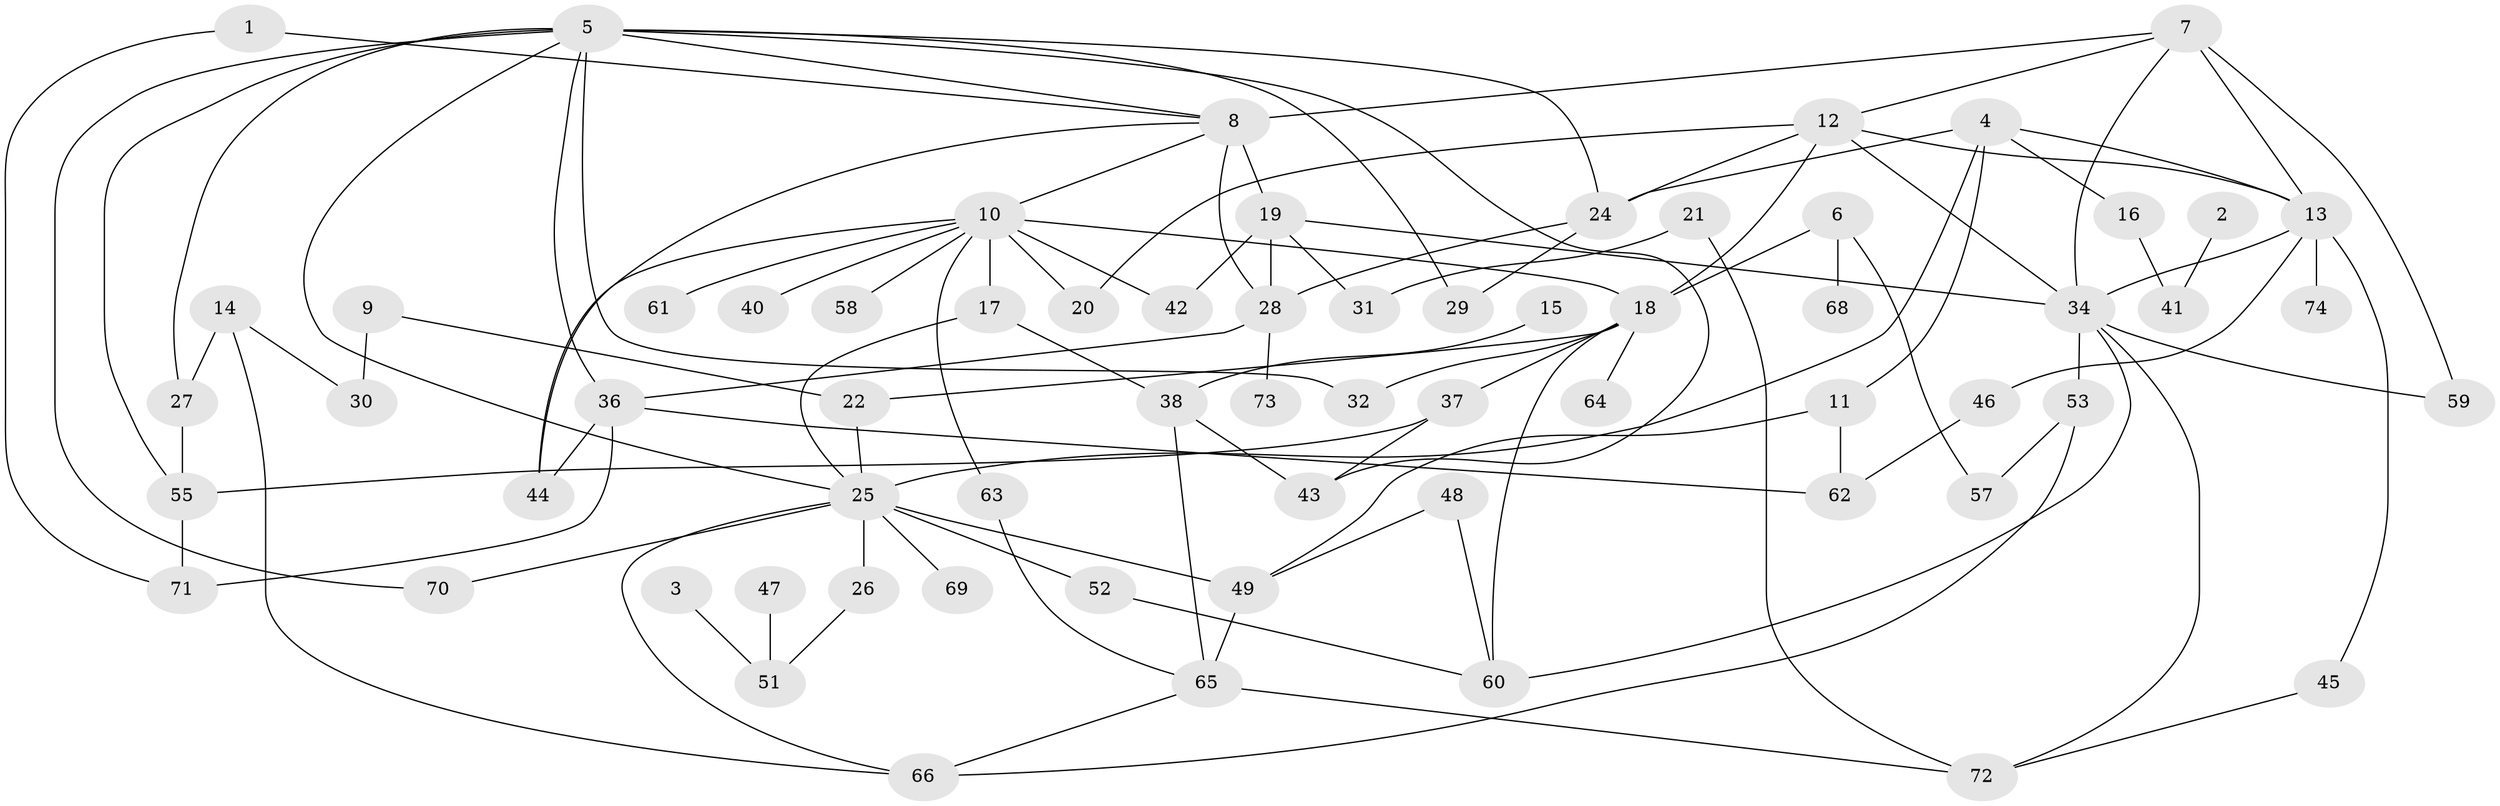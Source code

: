 // original degree distribution, {3: 0.20945945945945946, 1: 0.1891891891891892, 2: 0.30405405405405406, 6: 0.02702702702702703, 4: 0.16891891891891891, 5: 0.033783783783783786, 0: 0.0472972972972973, 8: 0.006756756756756757, 7: 0.013513513513513514}
// Generated by graph-tools (version 1.1) at 2025/33/03/09/25 02:33:37]
// undirected, 66 vertices, 108 edges
graph export_dot {
graph [start="1"]
  node [color=gray90,style=filled];
  1;
  2;
  3;
  4;
  5;
  6;
  7;
  8;
  9;
  10;
  11;
  12;
  13;
  14;
  15;
  16;
  17;
  18;
  19;
  20;
  21;
  22;
  24;
  25;
  26;
  27;
  28;
  29;
  30;
  31;
  32;
  34;
  36;
  37;
  38;
  40;
  41;
  42;
  43;
  44;
  45;
  46;
  47;
  48;
  49;
  51;
  52;
  53;
  55;
  57;
  58;
  59;
  60;
  61;
  62;
  63;
  64;
  65;
  66;
  68;
  69;
  70;
  71;
  72;
  73;
  74;
  1 -- 8 [weight=1.0];
  1 -- 71 [weight=1.0];
  2 -- 41 [weight=1.0];
  3 -- 51 [weight=1.0];
  4 -- 11 [weight=1.0];
  4 -- 13 [weight=1.0];
  4 -- 16 [weight=1.0];
  4 -- 24 [weight=1.0];
  4 -- 25 [weight=1.0];
  5 -- 8 [weight=1.0];
  5 -- 24 [weight=2.0];
  5 -- 25 [weight=1.0];
  5 -- 27 [weight=1.0];
  5 -- 29 [weight=2.0];
  5 -- 32 [weight=1.0];
  5 -- 36 [weight=2.0];
  5 -- 43 [weight=1.0];
  5 -- 55 [weight=1.0];
  5 -- 70 [weight=1.0];
  6 -- 18 [weight=1.0];
  6 -- 57 [weight=1.0];
  6 -- 68 [weight=1.0];
  7 -- 8 [weight=1.0];
  7 -- 12 [weight=1.0];
  7 -- 13 [weight=2.0];
  7 -- 34 [weight=1.0];
  7 -- 59 [weight=1.0];
  8 -- 10 [weight=1.0];
  8 -- 19 [weight=4.0];
  8 -- 28 [weight=1.0];
  8 -- 44 [weight=1.0];
  9 -- 22 [weight=1.0];
  9 -- 30 [weight=1.0];
  10 -- 17 [weight=1.0];
  10 -- 18 [weight=1.0];
  10 -- 20 [weight=2.0];
  10 -- 40 [weight=1.0];
  10 -- 42 [weight=1.0];
  10 -- 44 [weight=1.0];
  10 -- 58 [weight=1.0];
  10 -- 61 [weight=1.0];
  10 -- 63 [weight=1.0];
  11 -- 49 [weight=1.0];
  11 -- 62 [weight=1.0];
  12 -- 13 [weight=2.0];
  12 -- 18 [weight=1.0];
  12 -- 20 [weight=1.0];
  12 -- 24 [weight=2.0];
  12 -- 34 [weight=1.0];
  13 -- 34 [weight=1.0];
  13 -- 45 [weight=1.0];
  13 -- 46 [weight=1.0];
  13 -- 74 [weight=1.0];
  14 -- 27 [weight=1.0];
  14 -- 30 [weight=1.0];
  14 -- 66 [weight=1.0];
  15 -- 38 [weight=2.0];
  16 -- 41 [weight=1.0];
  17 -- 25 [weight=1.0];
  17 -- 38 [weight=1.0];
  18 -- 22 [weight=1.0];
  18 -- 32 [weight=1.0];
  18 -- 37 [weight=1.0];
  18 -- 60 [weight=1.0];
  18 -- 64 [weight=1.0];
  19 -- 28 [weight=1.0];
  19 -- 31 [weight=2.0];
  19 -- 34 [weight=1.0];
  19 -- 42 [weight=1.0];
  21 -- 31 [weight=2.0];
  21 -- 72 [weight=1.0];
  22 -- 25 [weight=1.0];
  24 -- 28 [weight=1.0];
  24 -- 29 [weight=1.0];
  25 -- 26 [weight=1.0];
  25 -- 49 [weight=2.0];
  25 -- 52 [weight=1.0];
  25 -- 66 [weight=1.0];
  25 -- 69 [weight=1.0];
  25 -- 70 [weight=1.0];
  26 -- 51 [weight=1.0];
  27 -- 55 [weight=1.0];
  28 -- 36 [weight=1.0];
  28 -- 73 [weight=1.0];
  34 -- 53 [weight=1.0];
  34 -- 59 [weight=1.0];
  34 -- 60 [weight=1.0];
  34 -- 72 [weight=1.0];
  36 -- 44 [weight=1.0];
  36 -- 62 [weight=1.0];
  36 -- 71 [weight=1.0];
  37 -- 43 [weight=1.0];
  37 -- 55 [weight=1.0];
  38 -- 43 [weight=1.0];
  38 -- 65 [weight=1.0];
  45 -- 72 [weight=1.0];
  46 -- 62 [weight=1.0];
  47 -- 51 [weight=1.0];
  48 -- 49 [weight=1.0];
  48 -- 60 [weight=1.0];
  49 -- 65 [weight=2.0];
  52 -- 60 [weight=1.0];
  53 -- 57 [weight=1.0];
  53 -- 66 [weight=1.0];
  55 -- 71 [weight=1.0];
  63 -- 65 [weight=1.0];
  65 -- 66 [weight=1.0];
  65 -- 72 [weight=1.0];
}

